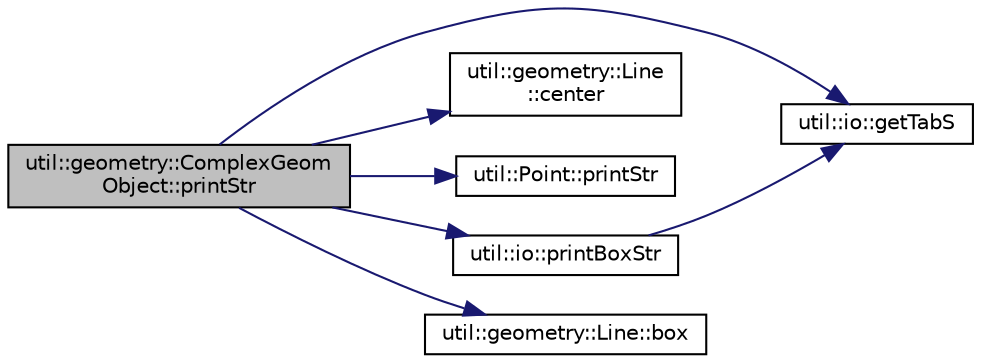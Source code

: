 digraph "util::geometry::ComplexGeomObject::printStr"
{
  edge [fontname="Helvetica",fontsize="10",labelfontname="Helvetica",labelfontsize="10"];
  node [fontname="Helvetica",fontsize="10",shape=record];
  rankdir="LR";
  Node79 [label="util::geometry::ComplexGeom\lObject::printStr",height=0.2,width=0.4,color="black", fillcolor="grey75", style="filled", fontcolor="black"];
  Node79 -> Node80 [color="midnightblue",fontsize="10",style="solid",fontname="Helvetica"];
  Node80 [label="util::io::getTabS",height=0.2,width=0.4,color="black", fillcolor="white", style="filled",URL="$namespaceutil_1_1io.html#a38afb09a152cca4061850f4123bd3aeb",tooltip="Returns tab spaces of given size. "];
  Node79 -> Node81 [color="midnightblue",fontsize="10",style="solid",fontname="Helvetica"];
  Node81 [label="util::geometry::Line\l::center",height=0.2,width=0.4,color="black", fillcolor="white", style="filled",URL="$classutil_1_1geometry_1_1Line.html#aa9499bad438be962118689cdf58491b2",tooltip="Computes the center of object. "];
  Node79 -> Node82 [color="midnightblue",fontsize="10",style="solid",fontname="Helvetica"];
  Node82 [label="util::Point::printStr",height=0.2,width=0.4,color="black", fillcolor="white", style="filled",URL="$structutil_1_1Point.html#a0b71aa71d8f84fa5b1d4b0a873a838fb",tooltip="Prints the information. "];
  Node79 -> Node83 [color="midnightblue",fontsize="10",style="solid",fontname="Helvetica"];
  Node83 [label="util::io::printBoxStr",height=0.2,width=0.4,color="black", fillcolor="white", style="filled",URL="$namespaceutil_1_1io.html#ac2401e4278f5876b9600d458cfb67722",tooltip="Returns formatted string for output. "];
  Node83 -> Node80 [color="midnightblue",fontsize="10",style="solid",fontname="Helvetica"];
  Node79 -> Node84 [color="midnightblue",fontsize="10",style="solid",fontname="Helvetica"];
  Node84 [label="util::geometry::Line::box",height=0.2,width=0.4,color="black", fillcolor="white", style="filled",URL="$classutil_1_1geometry_1_1Line.html#a0f370769b20dcbd3c46eb738c1bad85f",tooltip="Computes the bounding box of object. "];
}
